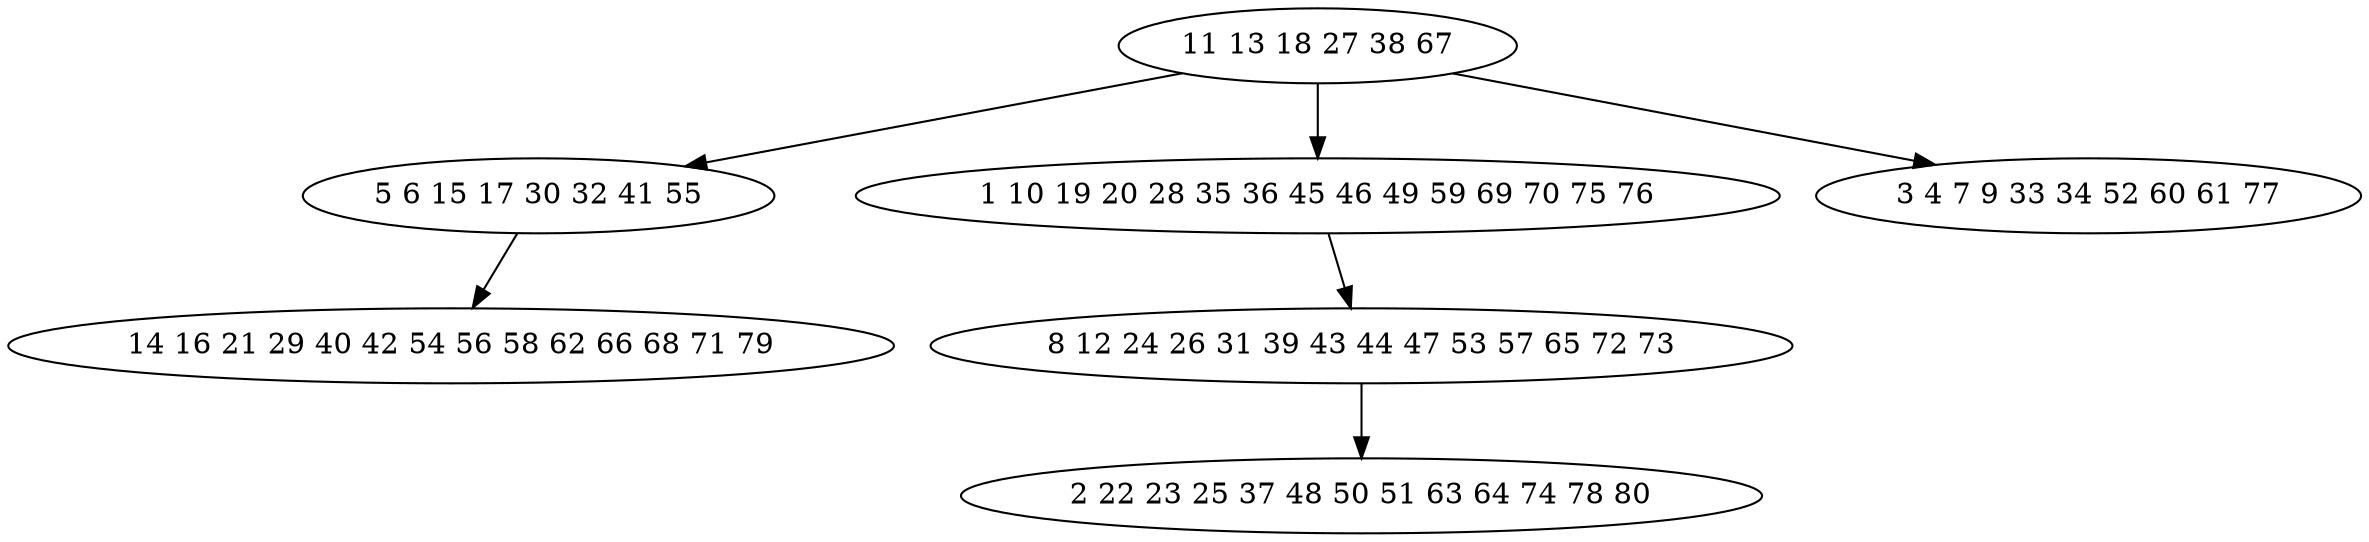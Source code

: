 digraph true_tree {
	"0" -> "1"
	"0" -> "2"
	"1" -> "3"
	"2" -> "4"
	"0" -> "5"
	"4" -> "6"
	"0" [label="11 13 18 27 38 67"];
	"1" [label="5 6 15 17 30 32 41 55"];
	"2" [label="1 10 19 20 28 35 36 45 46 49 59 69 70 75 76"];
	"3" [label="14 16 21 29 40 42 54 56 58 62 66 68 71 79"];
	"4" [label="8 12 24 26 31 39 43 44 47 53 57 65 72 73"];
	"5" [label="3 4 7 9 33 34 52 60 61 77"];
	"6" [label="2 22 23 25 37 48 50 51 63 64 74 78 80"];
}
